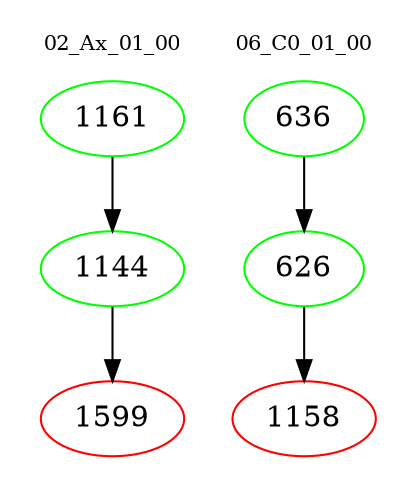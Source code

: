 digraph{
subgraph cluster_0 {
color = white
label = "02_Ax_01_00";
fontsize=10;
T0_1161 [label="1161", color="green"]
T0_1161 -> T0_1144 [color="black"]
T0_1144 [label="1144", color="green"]
T0_1144 -> T0_1599 [color="black"]
T0_1599 [label="1599", color="red"]
}
subgraph cluster_1 {
color = white
label = "06_C0_01_00";
fontsize=10;
T1_636 [label="636", color="green"]
T1_636 -> T1_626 [color="black"]
T1_626 [label="626", color="green"]
T1_626 -> T1_1158 [color="black"]
T1_1158 [label="1158", color="red"]
}
}
